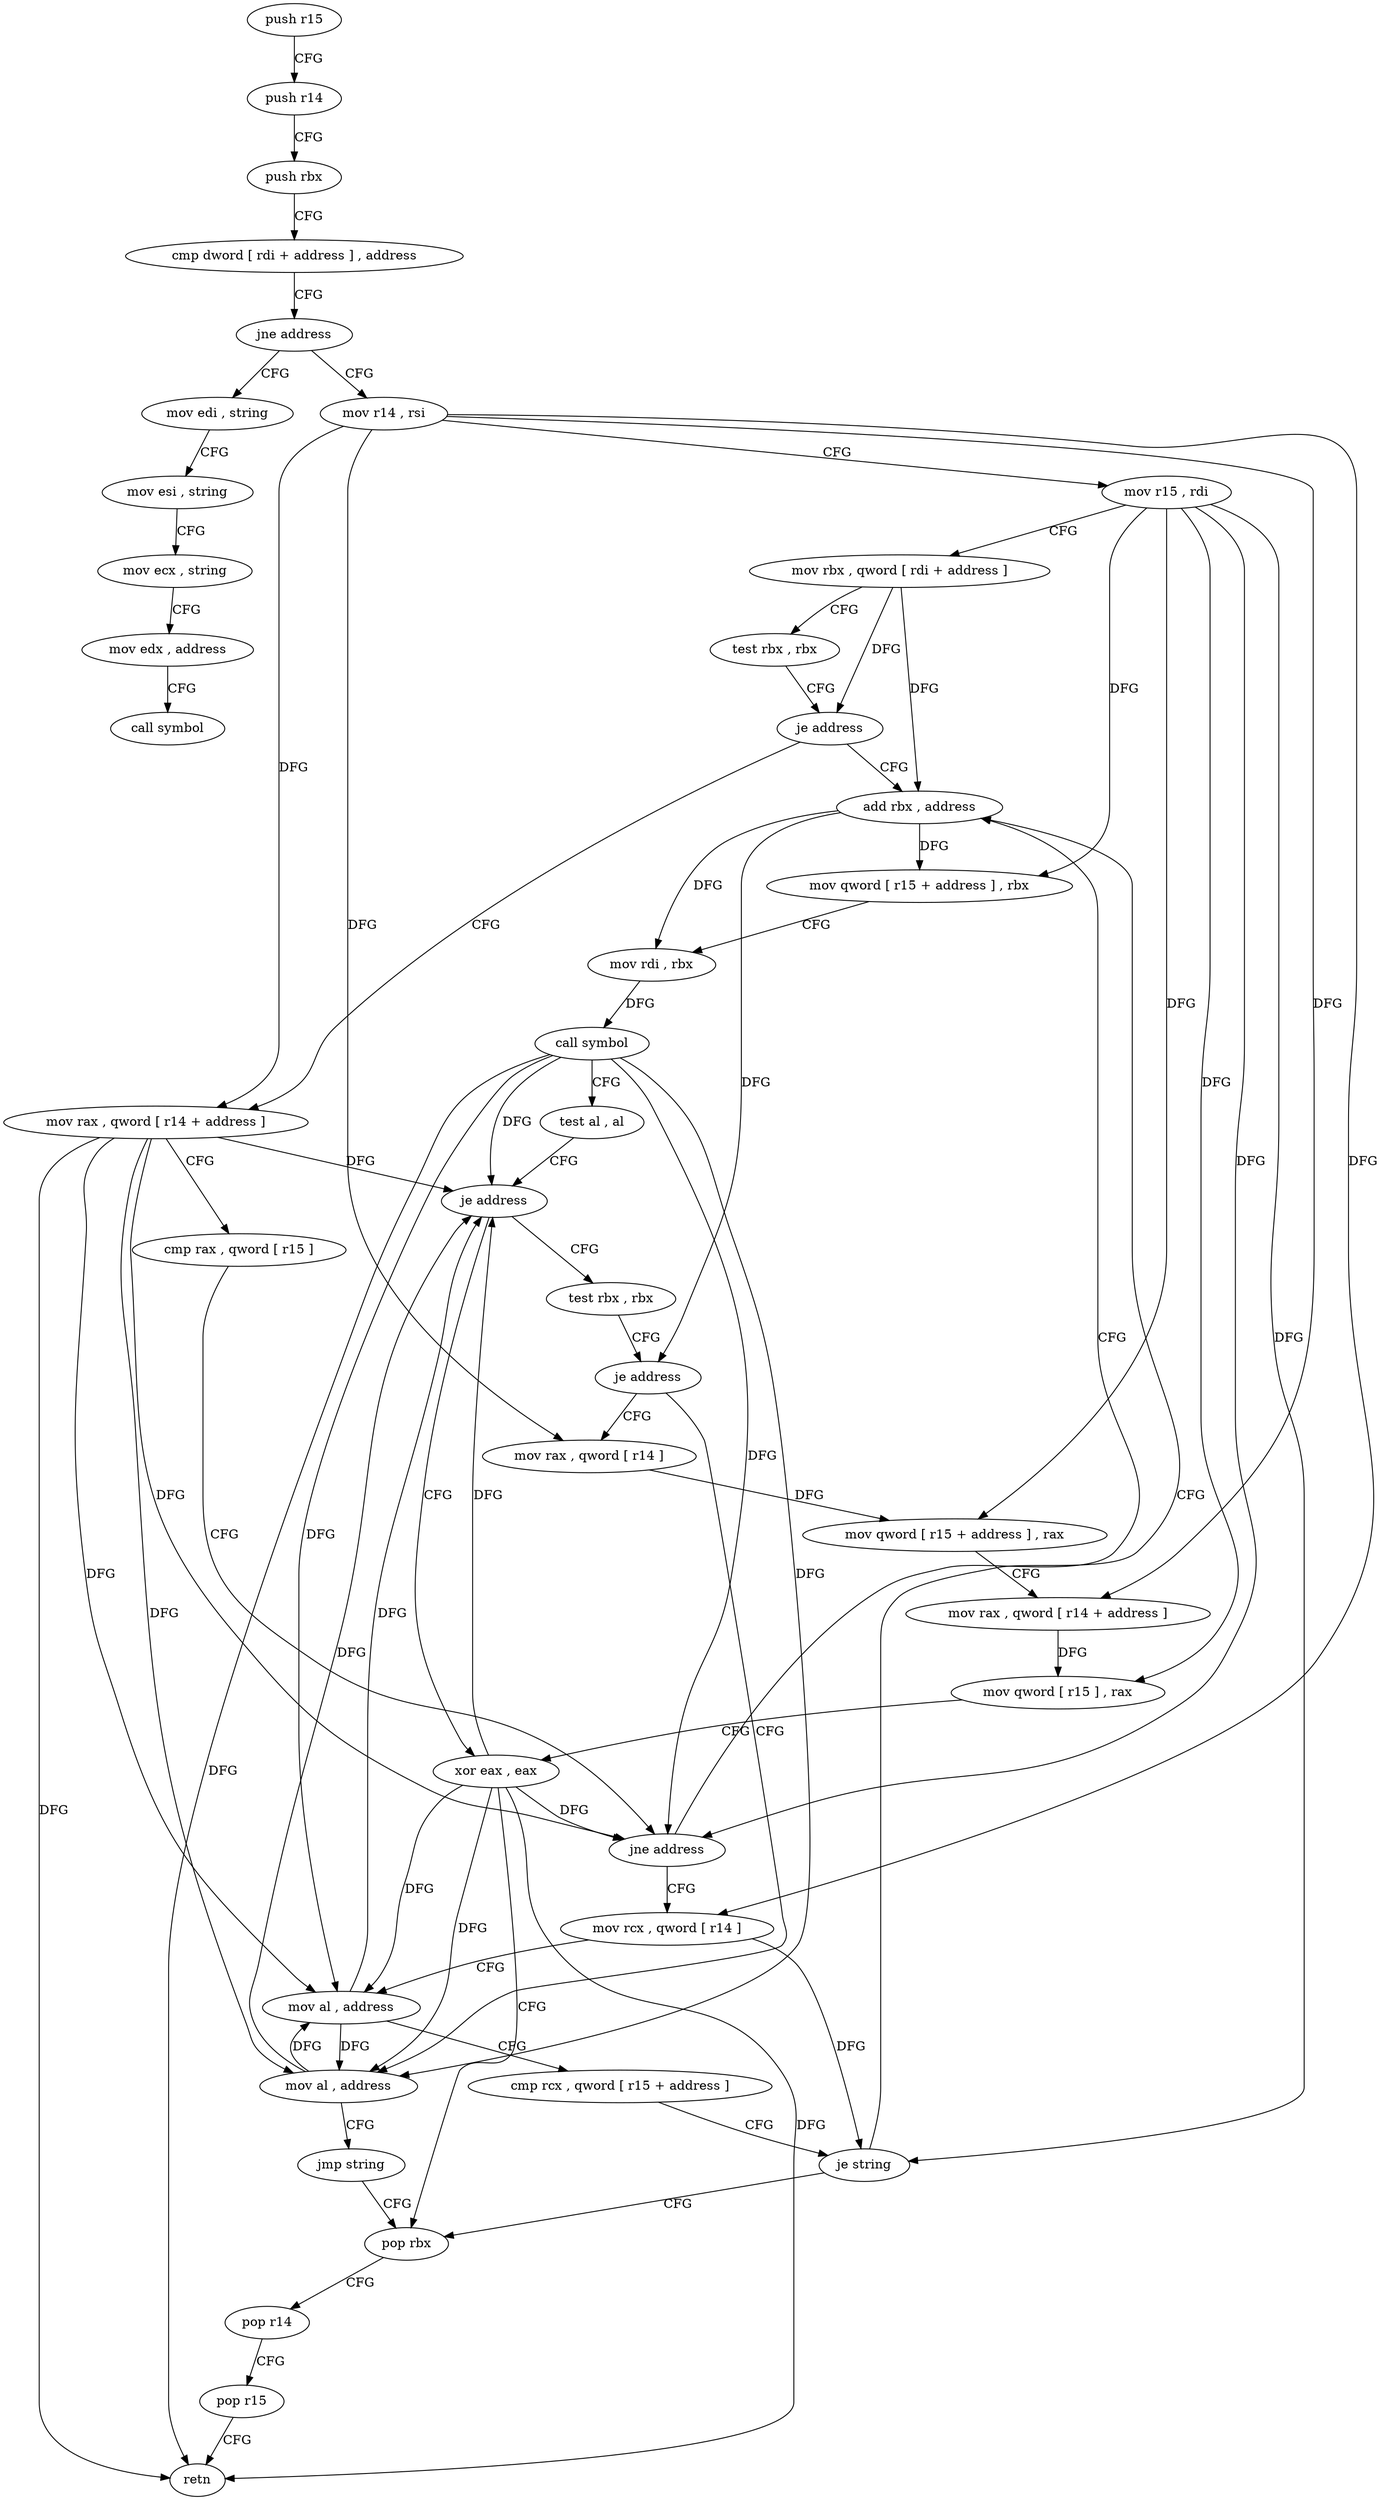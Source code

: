 digraph "func" {
"4235536" [label = "push r15" ]
"4235538" [label = "push r14" ]
"4235540" [label = "push rbx" ]
"4235541" [label = "cmp dword [ rdi + address ] , address" ]
"4235548" [label = "jne address" ]
"4235636" [label = "mov edi , string" ]
"4235550" [label = "mov r14 , rsi" ]
"4235641" [label = "mov esi , string" ]
"4235646" [label = "mov ecx , string" ]
"4235651" [label = "mov edx , address" ]
"4235656" [label = "call symbol" ]
"4235553" [label = "mov r15 , rdi" ]
"4235556" [label = "mov rbx , qword [ rdi + address ]" ]
"4235560" [label = "test rbx , rbx" ]
"4235563" [label = "je address" ]
"4235585" [label = "add rbx , address" ]
"4235565" [label = "mov rax , qword [ r14 + address ]" ]
"4235589" [label = "mov qword [ r15 + address ] , rbx" ]
"4235593" [label = "mov rdi , rbx" ]
"4235596" [label = "call symbol" ]
"4235601" [label = "test al , al" ]
"4235603" [label = "je address" ]
"4235624" [label = "xor eax , eax" ]
"4235605" [label = "test rbx , rbx" ]
"4235569" [label = "cmp rax , qword [ r15 ]" ]
"4235572" [label = "jne address" ]
"4235574" [label = "mov rcx , qword [ r14 ]" ]
"4235626" [label = "pop rbx" ]
"4235608" [label = "je address" ]
"4235632" [label = "mov al , address" ]
"4235610" [label = "mov rax , qword [ r14 ]" ]
"4235577" [label = "mov al , address" ]
"4235579" [label = "cmp rcx , qword [ r15 + address ]" ]
"4235583" [label = "je string" ]
"4235634" [label = "jmp string" ]
"4235613" [label = "mov qword [ r15 + address ] , rax" ]
"4235617" [label = "mov rax , qword [ r14 + address ]" ]
"4235621" [label = "mov qword [ r15 ] , rax" ]
"4235627" [label = "pop r14" ]
"4235629" [label = "pop r15" ]
"4235631" [label = "retn" ]
"4235536" -> "4235538" [ label = "CFG" ]
"4235538" -> "4235540" [ label = "CFG" ]
"4235540" -> "4235541" [ label = "CFG" ]
"4235541" -> "4235548" [ label = "CFG" ]
"4235548" -> "4235636" [ label = "CFG" ]
"4235548" -> "4235550" [ label = "CFG" ]
"4235636" -> "4235641" [ label = "CFG" ]
"4235550" -> "4235553" [ label = "CFG" ]
"4235550" -> "4235565" [ label = "DFG" ]
"4235550" -> "4235574" [ label = "DFG" ]
"4235550" -> "4235610" [ label = "DFG" ]
"4235550" -> "4235617" [ label = "DFG" ]
"4235641" -> "4235646" [ label = "CFG" ]
"4235646" -> "4235651" [ label = "CFG" ]
"4235651" -> "4235656" [ label = "CFG" ]
"4235553" -> "4235556" [ label = "CFG" ]
"4235553" -> "4235589" [ label = "DFG" ]
"4235553" -> "4235572" [ label = "DFG" ]
"4235553" -> "4235583" [ label = "DFG" ]
"4235553" -> "4235613" [ label = "DFG" ]
"4235553" -> "4235621" [ label = "DFG" ]
"4235556" -> "4235560" [ label = "CFG" ]
"4235556" -> "4235563" [ label = "DFG" ]
"4235556" -> "4235585" [ label = "DFG" ]
"4235560" -> "4235563" [ label = "CFG" ]
"4235563" -> "4235585" [ label = "CFG" ]
"4235563" -> "4235565" [ label = "CFG" ]
"4235585" -> "4235589" [ label = "DFG" ]
"4235585" -> "4235593" [ label = "DFG" ]
"4235585" -> "4235608" [ label = "DFG" ]
"4235565" -> "4235569" [ label = "CFG" ]
"4235565" -> "4235603" [ label = "DFG" ]
"4235565" -> "4235572" [ label = "DFG" ]
"4235565" -> "4235577" [ label = "DFG" ]
"4235565" -> "4235631" [ label = "DFG" ]
"4235565" -> "4235632" [ label = "DFG" ]
"4235589" -> "4235593" [ label = "CFG" ]
"4235593" -> "4235596" [ label = "DFG" ]
"4235596" -> "4235601" [ label = "CFG" ]
"4235596" -> "4235603" [ label = "DFG" ]
"4235596" -> "4235572" [ label = "DFG" ]
"4235596" -> "4235577" [ label = "DFG" ]
"4235596" -> "4235631" [ label = "DFG" ]
"4235596" -> "4235632" [ label = "DFG" ]
"4235601" -> "4235603" [ label = "CFG" ]
"4235603" -> "4235624" [ label = "CFG" ]
"4235603" -> "4235605" [ label = "CFG" ]
"4235624" -> "4235626" [ label = "CFG" ]
"4235624" -> "4235603" [ label = "DFG" ]
"4235624" -> "4235572" [ label = "DFG" ]
"4235624" -> "4235577" [ label = "DFG" ]
"4235624" -> "4235631" [ label = "DFG" ]
"4235624" -> "4235632" [ label = "DFG" ]
"4235605" -> "4235608" [ label = "CFG" ]
"4235569" -> "4235572" [ label = "CFG" ]
"4235572" -> "4235585" [ label = "CFG" ]
"4235572" -> "4235574" [ label = "CFG" ]
"4235574" -> "4235577" [ label = "CFG" ]
"4235574" -> "4235583" [ label = "DFG" ]
"4235626" -> "4235627" [ label = "CFG" ]
"4235608" -> "4235632" [ label = "CFG" ]
"4235608" -> "4235610" [ label = "CFG" ]
"4235632" -> "4235634" [ label = "CFG" ]
"4235632" -> "4235603" [ label = "DFG" ]
"4235632" -> "4235577" [ label = "DFG" ]
"4235610" -> "4235613" [ label = "DFG" ]
"4235577" -> "4235579" [ label = "CFG" ]
"4235577" -> "4235603" [ label = "DFG" ]
"4235577" -> "4235632" [ label = "DFG" ]
"4235579" -> "4235583" [ label = "CFG" ]
"4235583" -> "4235626" [ label = "CFG" ]
"4235583" -> "4235585" [ label = "CFG" ]
"4235634" -> "4235626" [ label = "CFG" ]
"4235613" -> "4235617" [ label = "CFG" ]
"4235617" -> "4235621" [ label = "DFG" ]
"4235621" -> "4235624" [ label = "CFG" ]
"4235627" -> "4235629" [ label = "CFG" ]
"4235629" -> "4235631" [ label = "CFG" ]
}
